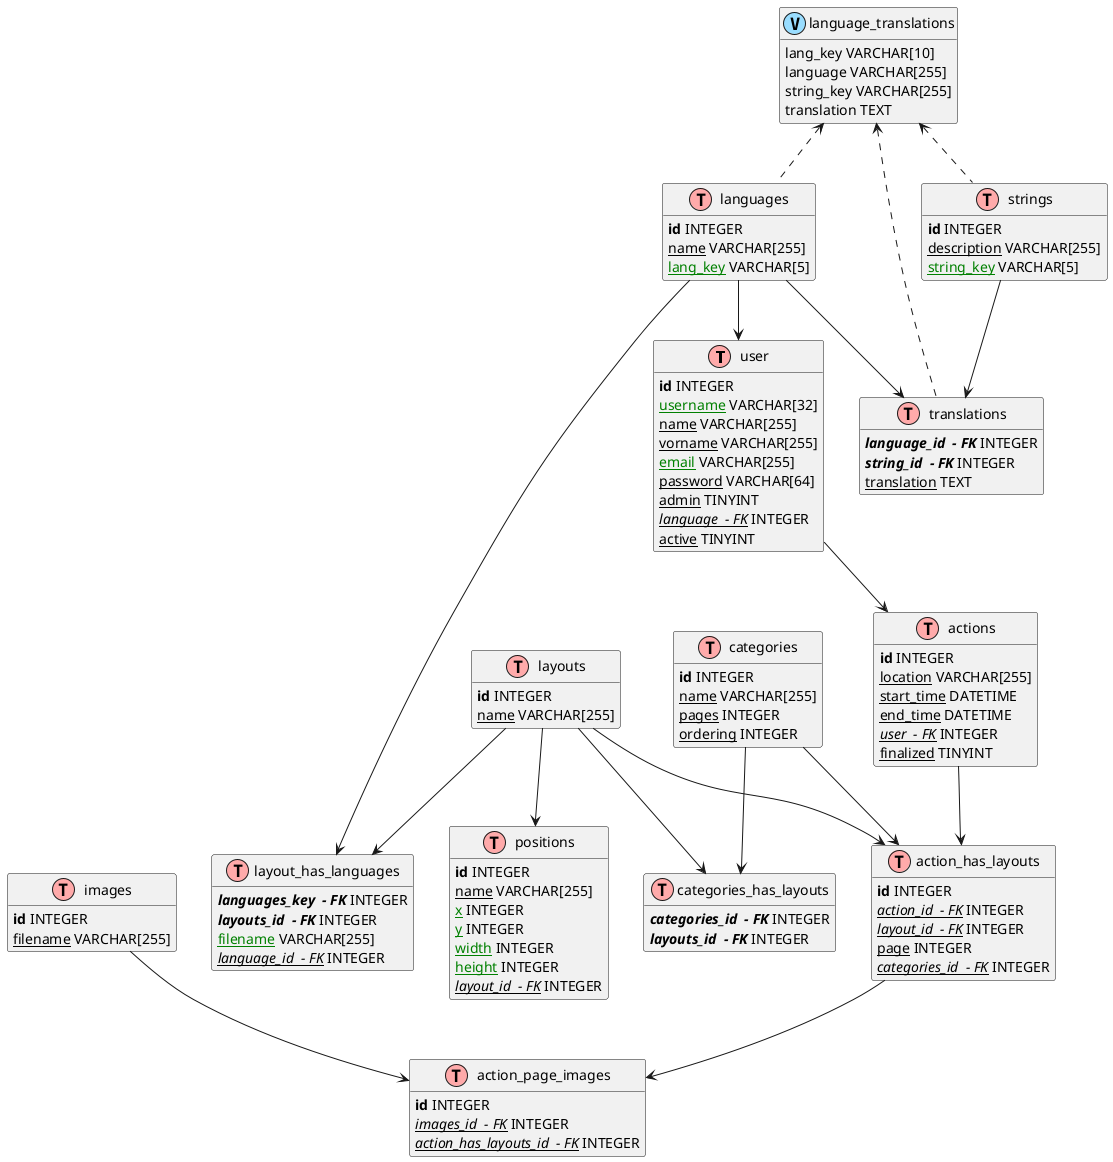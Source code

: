 @startuml
' definitions
!define Table(name,desc) class name as "desc" << (T,#FFAAAA) >>
!define View(name,desc) class name as "desc" << (V,#99DDFF) >>
!define primary_key(x) <b>x</b>
!define unique(x) <color:green>x</color>
!define not_null(x) <u>x</u>
!define fk(x) <i>x  - FK</i>
hide methods
hide stereotypes
' entities
Table(user, "user") {
primary_key(id) INTEGER
not_null(unique(username)) VARCHAR[32]
not_null(name) VARCHAR[255]
not_null(vorname) VARCHAR[255]
not_null(unique(email)) VARCHAR[255]
not_null(password) VARCHAR[64]
not_null(admin) TINYINT
not_null(fk(language)) INTEGER
not_null(active) TINYINT
}
Table(actions, "actions") {
primary_key(id) INTEGER
not_null(location) VARCHAR[255]
not_null(start_time) DATETIME
not_null(end_time) DATETIME
not_null(fk(user)) INTEGER
not_null(finalized) TINYINT
}
Table(categories, "categories") {
primary_key(id) INTEGER
not_null(name) VARCHAR[255]
not_null(pages) INTEGER
not_null(ordering) INTEGER
}
Table(categories_has_layouts, "categories_has_layouts") {
  primary_key(fk(categories_id)) INTEGER
  primary_key(fk(layouts_id)) INTEGER
}
Table(layouts, "layouts") {
primary_key(id) INTEGER
not_null(name) VARCHAR[255]
}
Table(layout_has_languages, "layout_has_languages") {
  primary_key(fk(languages_key)) INTEGER
  primary_key(fk(layouts_id)) INTEGER
  not_null(unique(filename)) VARCHAR[255]
  not_null(fk(language_id)) INTEGER
}
Table(action_has_layouts, "action_has_layouts") {
primary_key(id) INTEGER
not_null(fk(action_id)) INTEGER
not_null(fk(layout_id)) INTEGER
not_null(page) INTEGER
not_null(fk(categories_id)) INTEGER
}
Table(action_page_images, "action_page_images") {
primary_key(id) INTEGER
not_null(fk(images_id)) INTEGER
not_null(fk(action_has_layouts_id)) INTEGER
}
Table(positions, "positions") {
primary_key(id) INTEGER
not_null(name) VARCHAR[255]
not_null(unique(x)) INTEGER
not_null(unique(y)) INTEGER
not_null(unique(width)) INTEGER
not_null(unique(height)) INTEGER
not_null(fk(layout_id)) INTEGER
}
Table(images, "images") {
primary_key(id) INTEGER
not_null(filename) VARCHAR[255]
}
Table(languages, "languages") {
primary_key(id) INTEGER
not_null(name) VARCHAR[255]
not_null(unique(lang_key)) VARCHAR[5]
}
Table(strings, "strings") {
primary_key(id) INTEGER
not_null(description) VARCHAR[255]
not_null(unique(string_key)) VARCHAR[5]
}
Table(translations, "translations") {
primary_key(fk(language_id)) INTEGER
primary_key(fk(string_id)) INTEGER
not_null(translation) TEXT
}
View(language_translations, "language_translations") {
  lang_key VARCHAR[10]
  language VARCHAR[255]
  string_key VARCHAR[255]
  translation TEXT
}
' relationships
user --> actions
languages --> user
languages --> translations
strings --> translations
categories --> categories_has_layouts
layouts --> categories_has_layouts
layouts --> layout_has_languages
languages --> layout_has_languages
layouts --> positions
layouts --> action_has_layouts
actions --> action_has_layouts
categories --> action_has_layouts
action_has_layouts --> action_page_images
images --> action_page_images

' Views
language_translations <.. languages
language_translations <.. strings
language_translations <.. translations
@enduml
